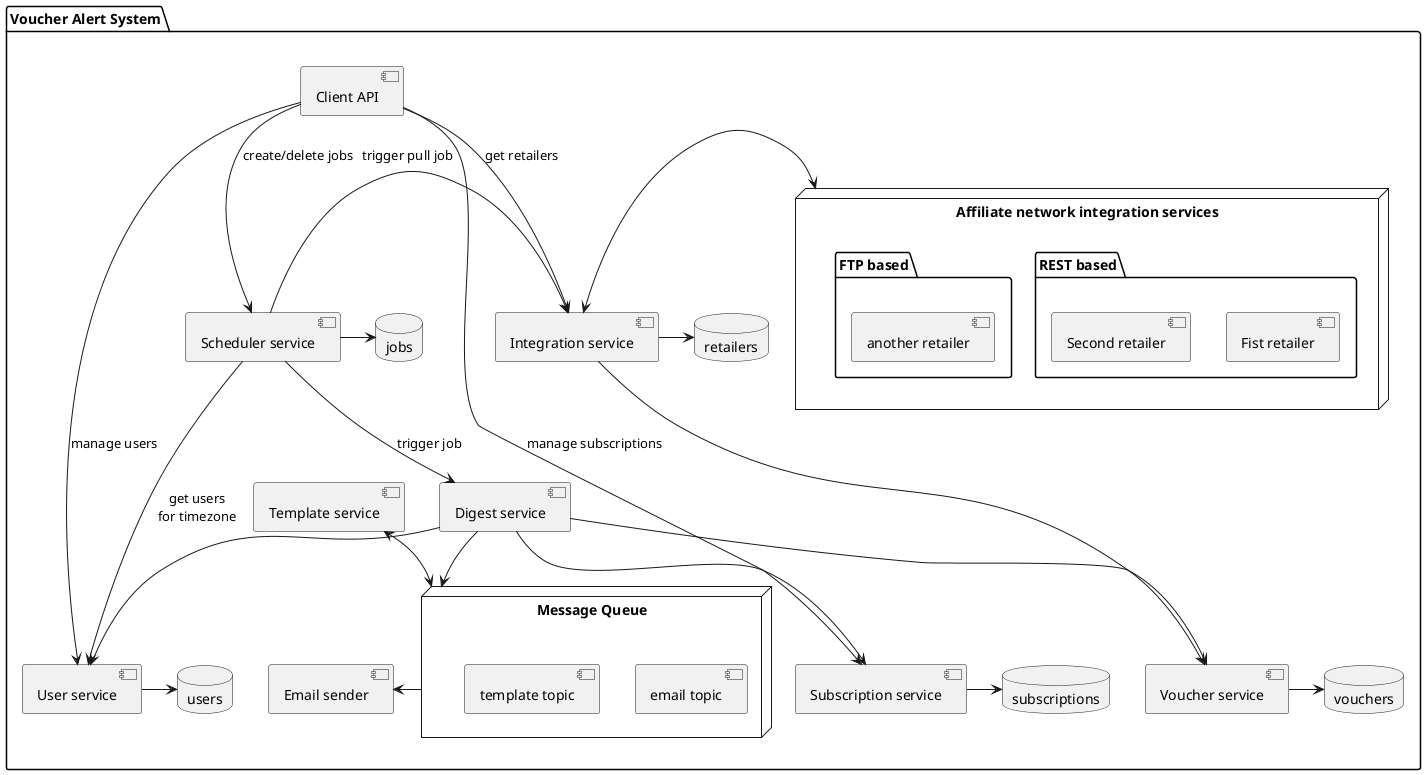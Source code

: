 @startuml


package "Voucher Alert System" {

    [User service]
    [Voucher service]
    [Subscription service]
    [Digest service]
    [Template service]
    [Email sender]
    [Integration service]

    database users
    database vouchers
    database jobs
    database retailers
    database subscriptions

    node "Affiliate network integration services" as ANIS {
        package "REST based"{
         [Fist retailer]
         [Second retailer]
        }
        package "FTP based"{
         [another retailer]
        }
    }

        node "Message Queue" as Queue{
            [email topic]
            [template topic]
        }

    [User service] -> users
    [Voucher service] ->  vouchers
    [Subscription service] -> subscriptions
    [Integration service] -> retailers
    [Scheduler service] -> jobs

    [Client API] -> [Integration service] : get retailers
    [Client API] -> [User service] : manage users
    [Client API] -> [Subscription service] : manage subscriptions
    [Client API] --> [Scheduler service] : create/delete jobs

    [Scheduler service] --> [User service] : get users\nfor timezone
    [Scheduler service] --> [Digest service] : trigger job

    [Scheduler service] -> [Integration service] : trigger pull job
    [Integration service] <-> ANIS
    [Integration service] -> [Voucher service]

    [Digest service] --> [User service]
    [Digest service] -->[Subscription service]
    [Digest service] -->[Voucher service]
    [Digest service] --> Queue

    [Template service] <--> Queue
    [Email sender] <- Queue

}


@enduml